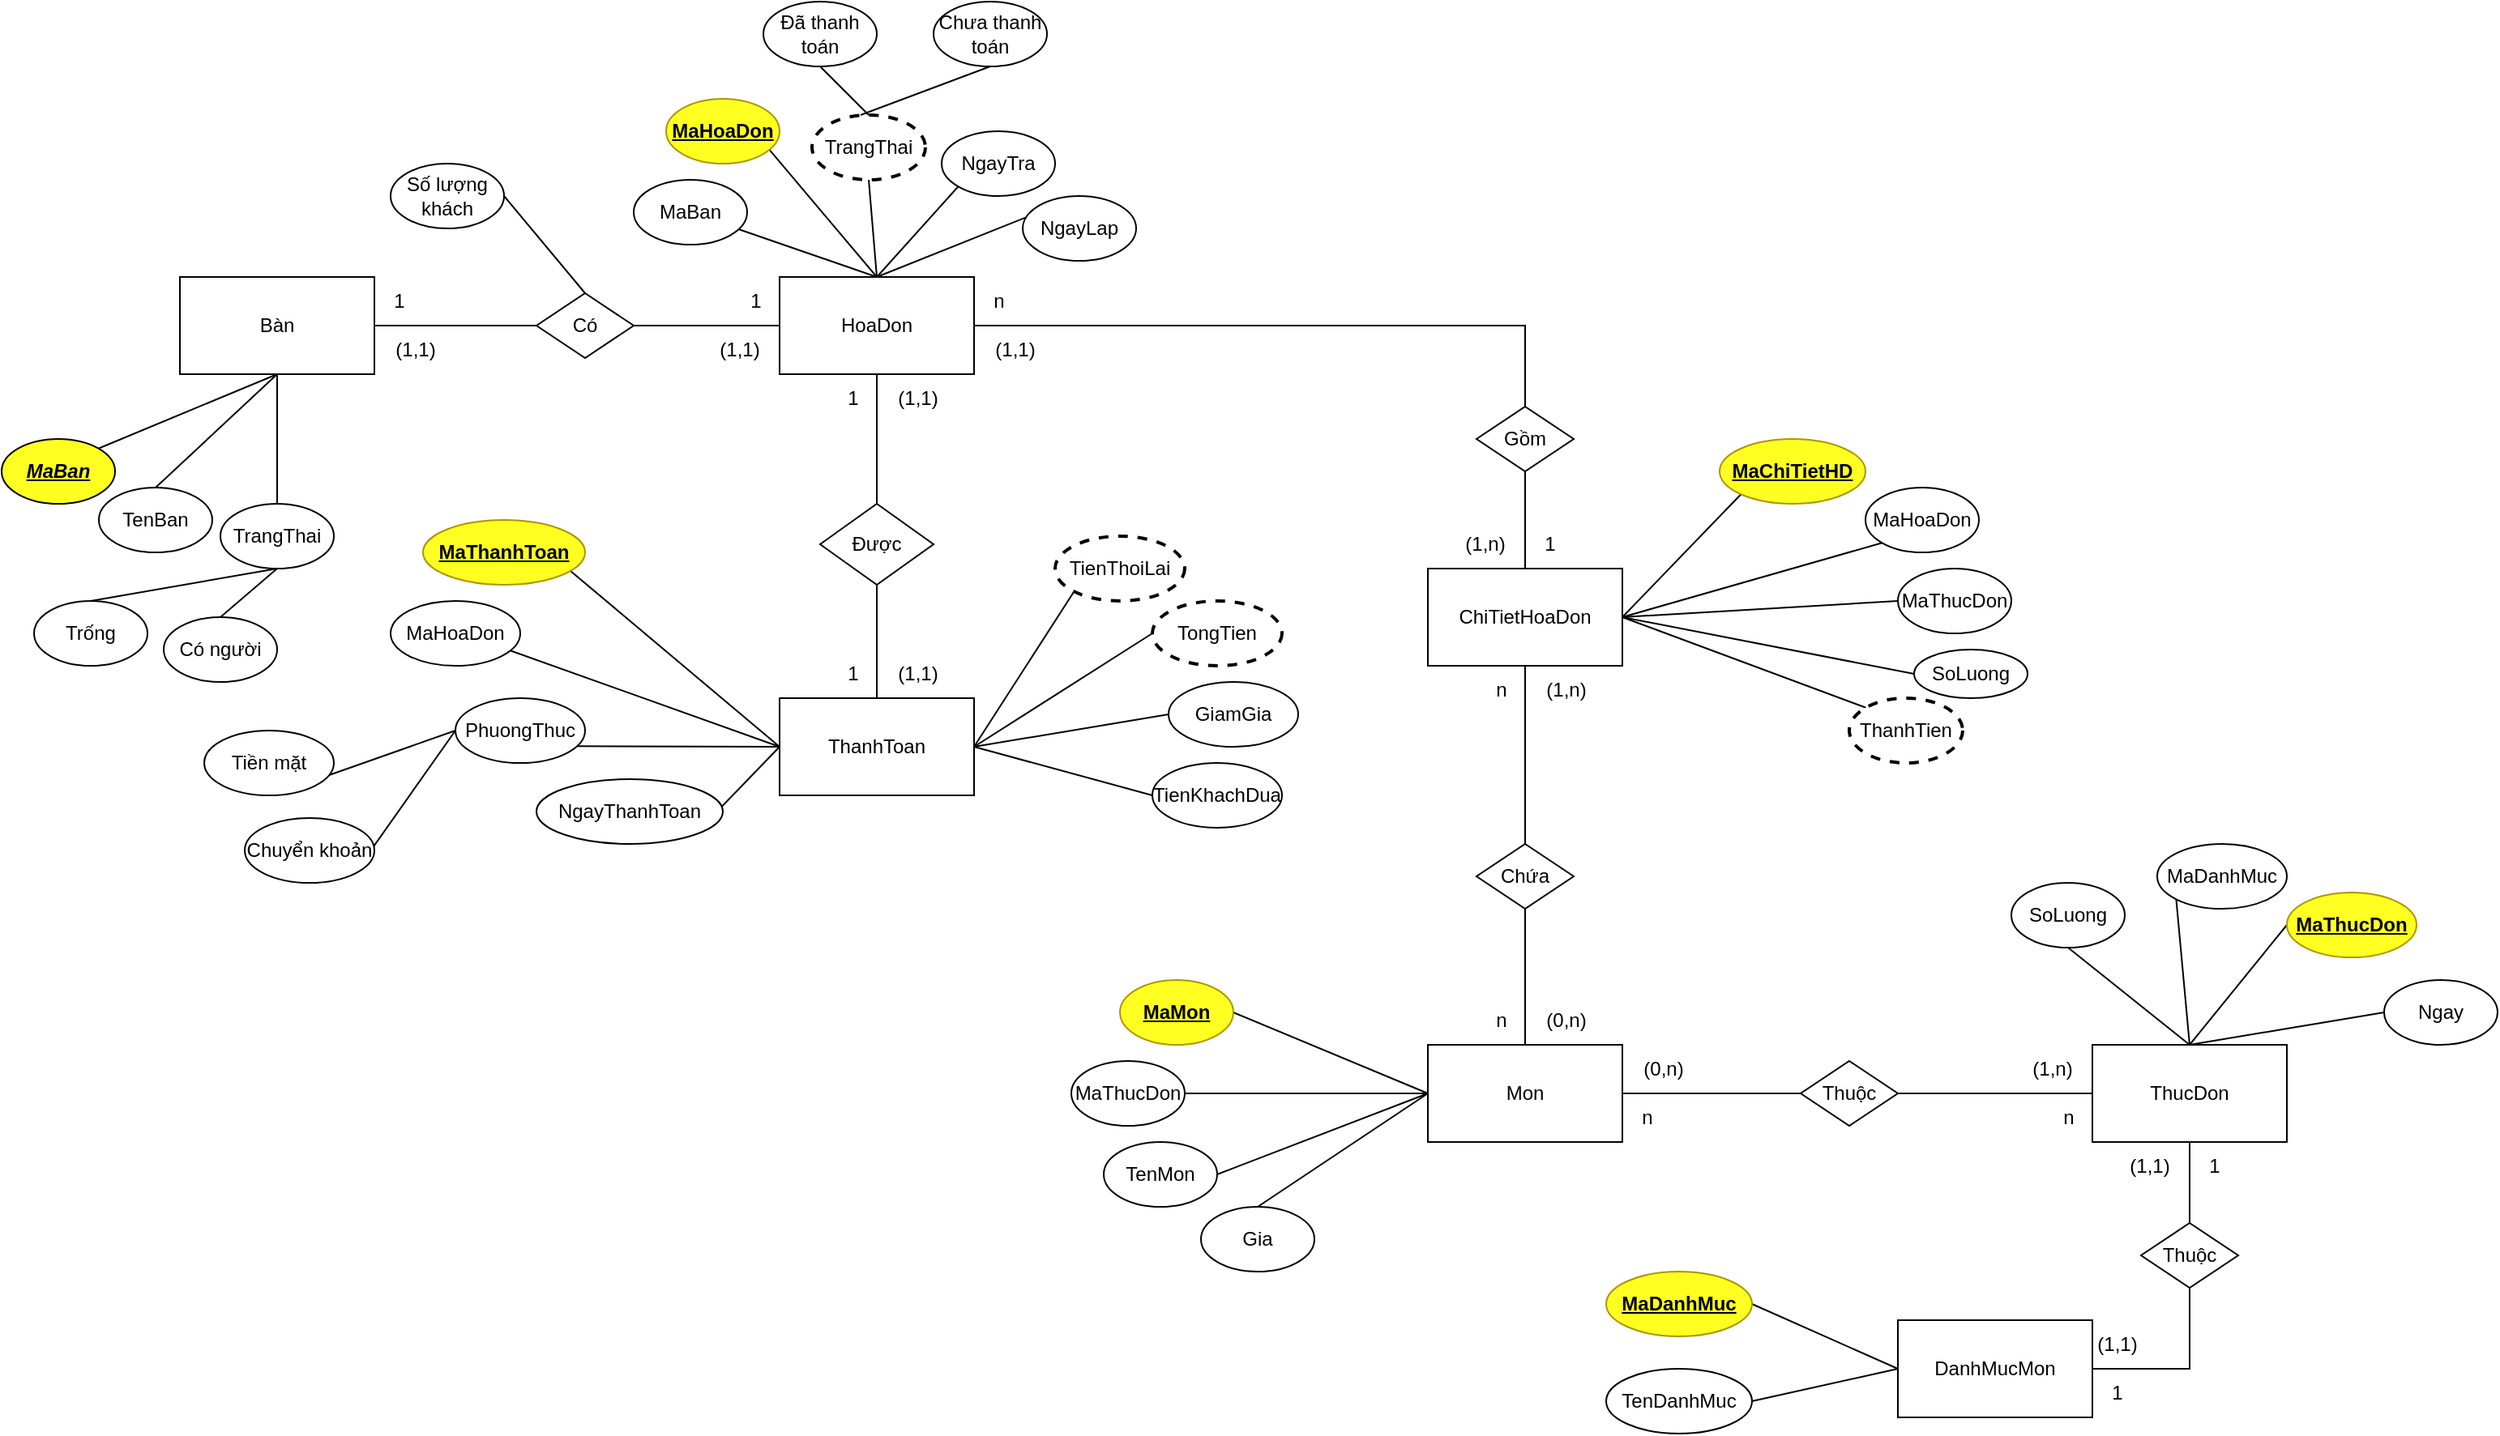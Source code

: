 <mxfile version="23.0.2" type="device">
  <diagram name="Page-1" id="Xj4nP8vIhTjqi70xe3l7">
    <mxGraphModel dx="1295" dy="759" grid="1" gridSize="10" guides="1" tooltips="1" connect="1" arrows="1" fold="1" page="1" pageScale="1" pageWidth="850" pageHeight="1100" math="0" shadow="0">
      <root>
        <mxCell id="0" />
        <mxCell id="1" parent="0" />
        <mxCell id="6CTRthfeu1_IAslyOFGb-1" value="Bàn" style="rounded=0;whiteSpace=wrap;html=1;" vertex="1" parent="1">
          <mxGeometry x="110" y="180" width="120" height="60" as="geometry" />
        </mxCell>
        <mxCell id="6CTRthfeu1_IAslyOFGb-2" value="HoaDon" style="rounded=0;whiteSpace=wrap;html=1;" vertex="1" parent="1">
          <mxGeometry x="480" y="180" width="120" height="60" as="geometry" />
        </mxCell>
        <mxCell id="6CTRthfeu1_IAslyOFGb-3" value="ChiTietHoaDon" style="rounded=0;whiteSpace=wrap;html=1;" vertex="1" parent="1">
          <mxGeometry x="880" y="360" width="120" height="60" as="geometry" />
        </mxCell>
        <mxCell id="6CTRthfeu1_IAslyOFGb-4" value="Mon" style="rounded=0;whiteSpace=wrap;html=1;" vertex="1" parent="1">
          <mxGeometry x="880" y="654" width="120" height="60" as="geometry" />
        </mxCell>
        <mxCell id="6CTRthfeu1_IAslyOFGb-5" value="DanhMucMon" style="rounded=0;whiteSpace=wrap;html=1;" vertex="1" parent="1">
          <mxGeometry x="1170" y="824" width="120" height="60" as="geometry" />
        </mxCell>
        <mxCell id="6CTRthfeu1_IAslyOFGb-6" value="Có" style="rhombus;whiteSpace=wrap;html=1;" vertex="1" parent="1">
          <mxGeometry x="330" y="190" width="60" height="40" as="geometry" />
        </mxCell>
        <mxCell id="6CTRthfeu1_IAslyOFGb-7" value="Gồm" style="rhombus;whiteSpace=wrap;html=1;" vertex="1" parent="1">
          <mxGeometry x="910" y="260" width="60" height="40" as="geometry" />
        </mxCell>
        <mxCell id="6CTRthfeu1_IAslyOFGb-8" value="Chứa" style="rhombus;whiteSpace=wrap;html=1;" vertex="1" parent="1">
          <mxGeometry x="910" y="530" width="60" height="40" as="geometry" />
        </mxCell>
        <mxCell id="6CTRthfeu1_IAslyOFGb-9" value="Thuộc" style="rhombus;whiteSpace=wrap;html=1;" vertex="1" parent="1">
          <mxGeometry x="1110" y="664" width="60" height="40" as="geometry" />
        </mxCell>
        <mxCell id="6CTRthfeu1_IAslyOFGb-10" value="" style="endArrow=none;html=1;rounded=0;entryX=0;entryY=0.5;entryDx=0;entryDy=0;exitX=1;exitY=0.5;exitDx=0;exitDy=0;" edge="1" parent="1" source="6CTRthfeu1_IAslyOFGb-1" target="6CTRthfeu1_IAslyOFGb-6">
          <mxGeometry width="50" height="50" relative="1" as="geometry">
            <mxPoint x="170" y="160" as="sourcePoint" />
            <mxPoint x="170" y="120" as="targetPoint" />
          </mxGeometry>
        </mxCell>
        <mxCell id="6CTRthfeu1_IAslyOFGb-11" value="" style="endArrow=none;html=1;rounded=0;exitX=1;exitY=0.5;exitDx=0;exitDy=0;entryX=0;entryY=0.5;entryDx=0;entryDy=0;" edge="1" parent="1" source="6CTRthfeu1_IAslyOFGb-6" target="6CTRthfeu1_IAslyOFGb-2">
          <mxGeometry width="50" height="50" relative="1" as="geometry">
            <mxPoint x="400" y="230" as="sourcePoint" />
            <mxPoint x="450" y="180" as="targetPoint" />
            <Array as="points" />
          </mxGeometry>
        </mxCell>
        <mxCell id="6CTRthfeu1_IAslyOFGb-12" value="" style="endArrow=none;html=1;rounded=0;exitX=1;exitY=0.5;exitDx=0;exitDy=0;entryX=0.5;entryY=0;entryDx=0;entryDy=0;" edge="1" parent="1" source="6CTRthfeu1_IAslyOFGb-2" target="6CTRthfeu1_IAslyOFGb-7">
          <mxGeometry width="50" height="50" relative="1" as="geometry">
            <mxPoint x="680" y="260" as="sourcePoint" />
            <mxPoint x="850" y="210" as="targetPoint" />
            <Array as="points">
              <mxPoint x="940" y="210" />
            </Array>
          </mxGeometry>
        </mxCell>
        <mxCell id="6CTRthfeu1_IAslyOFGb-13" value="" style="endArrow=none;html=1;rounded=0;entryX=0.5;entryY=1;entryDx=0;entryDy=0;exitX=0.5;exitY=0;exitDx=0;exitDy=0;" edge="1" parent="1" source="6CTRthfeu1_IAslyOFGb-3" target="6CTRthfeu1_IAslyOFGb-7">
          <mxGeometry width="50" height="50" relative="1" as="geometry">
            <mxPoint x="980" y="360" as="sourcePoint" />
            <mxPoint x="980" y="300" as="targetPoint" />
          </mxGeometry>
        </mxCell>
        <mxCell id="6CTRthfeu1_IAslyOFGb-14" value="" style="endArrow=none;html=1;rounded=0;entryX=0.5;entryY=1;entryDx=0;entryDy=0;exitX=0.5;exitY=0;exitDx=0;exitDy=0;" edge="1" parent="1" source="6CTRthfeu1_IAslyOFGb-8" target="6CTRthfeu1_IAslyOFGb-3">
          <mxGeometry width="50" height="50" relative="1" as="geometry">
            <mxPoint x="1000" y="500" as="sourcePoint" />
            <mxPoint x="1050" y="450" as="targetPoint" />
          </mxGeometry>
        </mxCell>
        <mxCell id="6CTRthfeu1_IAslyOFGb-15" value="" style="endArrow=none;html=1;rounded=0;entryX=0.5;entryY=1;entryDx=0;entryDy=0;exitX=0.5;exitY=0;exitDx=0;exitDy=0;" edge="1" parent="1" source="6CTRthfeu1_IAslyOFGb-4" target="6CTRthfeu1_IAslyOFGb-8">
          <mxGeometry width="50" height="50" relative="1" as="geometry">
            <mxPoint x="750" y="634" as="sourcePoint" />
            <mxPoint x="780" y="586" as="targetPoint" />
          </mxGeometry>
        </mxCell>
        <mxCell id="6CTRthfeu1_IAslyOFGb-16" value="" style="endArrow=none;html=1;rounded=0;exitX=1;exitY=0.5;exitDx=0;exitDy=0;entryX=0;entryY=0.5;entryDx=0;entryDy=0;" edge="1" parent="1" source="6CTRthfeu1_IAslyOFGb-4" target="6CTRthfeu1_IAslyOFGb-9">
          <mxGeometry width="50" height="50" relative="1" as="geometry">
            <mxPoint x="970" y="674" as="sourcePoint" />
            <mxPoint x="1020" y="624" as="targetPoint" />
          </mxGeometry>
        </mxCell>
        <mxCell id="6CTRthfeu1_IAslyOFGb-17" value="" style="endArrow=none;html=1;rounded=0;exitX=1;exitY=0.5;exitDx=0;exitDy=0;entryX=0;entryY=0.5;entryDx=0;entryDy=0;" edge="1" parent="1" source="6CTRthfeu1_IAslyOFGb-9" target="6CTRthfeu1_IAslyOFGb-64">
          <mxGeometry width="50" height="50" relative="1" as="geometry">
            <mxPoint x="1170" y="683.5" as="sourcePoint" />
            <mxPoint x="1290" y="684" as="targetPoint" />
          </mxGeometry>
        </mxCell>
        <mxCell id="6CTRthfeu1_IAslyOFGb-18" value="" style="endArrow=none;html=1;rounded=0;entryX=0.5;entryY=1;entryDx=0;entryDy=0;exitX=1;exitY=0;exitDx=0;exitDy=0;" edge="1" parent="1" source="6CTRthfeu1_IAslyOFGb-19" target="6CTRthfeu1_IAslyOFGb-1">
          <mxGeometry width="50" height="50" relative="1" as="geometry">
            <mxPoint x="60" y="140" as="sourcePoint" />
            <mxPoint x="80" y="140" as="targetPoint" />
          </mxGeometry>
        </mxCell>
        <mxCell id="6CTRthfeu1_IAslyOFGb-19" value="&lt;i&gt;&lt;u&gt;MaBan&lt;/u&gt;&lt;/i&gt;" style="ellipse;whiteSpace=wrap;html=1;fontStyle=1;fillColor=#FFFF21;" vertex="1" parent="1">
          <mxGeometry y="280" width="70" height="40" as="geometry" />
        </mxCell>
        <mxCell id="6CTRthfeu1_IAslyOFGb-20" value="" style="endArrow=none;html=1;rounded=0;entryX=0.5;entryY=1;entryDx=0;entryDy=0;exitX=0.5;exitY=0;exitDx=0;exitDy=0;" edge="1" parent="1" source="6CTRthfeu1_IAslyOFGb-21" target="6CTRthfeu1_IAslyOFGb-1">
          <mxGeometry width="50" height="50" relative="1" as="geometry">
            <mxPoint x="30" y="190" as="sourcePoint" />
            <mxPoint x="110" y="230" as="targetPoint" />
          </mxGeometry>
        </mxCell>
        <mxCell id="6CTRthfeu1_IAslyOFGb-21" value="TenBan" style="ellipse;whiteSpace=wrap;html=1;" vertex="1" parent="1">
          <mxGeometry x="60" y="310" width="70" height="40" as="geometry" />
        </mxCell>
        <mxCell id="6CTRthfeu1_IAslyOFGb-22" value="" style="endArrow=none;html=1;rounded=0;entryX=0.5;entryY=1;entryDx=0;entryDy=0;exitX=0.5;exitY=0;exitDx=0;exitDy=0;" edge="1" parent="1" source="6CTRthfeu1_IAslyOFGb-23" target="6CTRthfeu1_IAslyOFGb-1">
          <mxGeometry width="50" height="50" relative="1" as="geometry">
            <mxPoint x="19.749" y="235.858" as="sourcePoint" />
            <mxPoint x="160" y="200" as="targetPoint" />
          </mxGeometry>
        </mxCell>
        <mxCell id="6CTRthfeu1_IAslyOFGb-23" value="TrangThai" style="ellipse;whiteSpace=wrap;html=1;" vertex="1" parent="1">
          <mxGeometry x="135" y="320" width="70" height="40" as="geometry" />
        </mxCell>
        <mxCell id="6CTRthfeu1_IAslyOFGb-24" value="" style="endArrow=none;html=1;rounded=0;exitX=0.888;exitY=0.74;exitDx=0;exitDy=0;exitPerimeter=0;entryX=0.5;entryY=0;entryDx=0;entryDy=0;" edge="1" parent="1" source="6CTRthfeu1_IAslyOFGb-25" target="6CTRthfeu1_IAslyOFGb-2">
          <mxGeometry width="50" height="50" relative="1" as="geometry">
            <mxPoint x="455" y="-140" as="sourcePoint" />
            <mxPoint x="555" y="-40" as="targetPoint" />
          </mxGeometry>
        </mxCell>
        <mxCell id="6CTRthfeu1_IAslyOFGb-25" value="MaBan" style="ellipse;whiteSpace=wrap;html=1;" vertex="1" parent="1">
          <mxGeometry x="390" y="120" width="70" height="40" as="geometry" />
        </mxCell>
        <mxCell id="6CTRthfeu1_IAslyOFGb-26" value="" style="endArrow=none;html=1;rounded=0;exitX=0.888;exitY=0.74;exitDx=0;exitDy=0;exitPerimeter=0;entryX=0.5;entryY=0;entryDx=0;entryDy=0;" edge="1" parent="1" source="6CTRthfeu1_IAslyOFGb-27" target="6CTRthfeu1_IAslyOFGb-2">
          <mxGeometry width="50" height="50" relative="1" as="geometry">
            <mxPoint x="515" y="-170" as="sourcePoint" />
            <mxPoint x="555" y="-40" as="targetPoint" />
          </mxGeometry>
        </mxCell>
        <mxCell id="6CTRthfeu1_IAslyOFGb-27" value="&lt;u&gt;MaHoaDon&lt;/u&gt;" style="ellipse;whiteSpace=wrap;html=1;fillColor=#FFFF21;fontColor=#000000;strokeColor=#B09500;fontStyle=1" vertex="1" parent="1">
          <mxGeometry x="410" y="70" width="70" height="40" as="geometry" />
        </mxCell>
        <mxCell id="6CTRthfeu1_IAslyOFGb-28" value="" style="endArrow=none;html=1;rounded=0;exitX=0.5;exitY=1;exitDx=0;exitDy=0;entryX=0.5;entryY=0;entryDx=0;entryDy=0;" edge="1" parent="1" source="6CTRthfeu1_IAslyOFGb-29" target="6CTRthfeu1_IAslyOFGb-2">
          <mxGeometry width="50" height="50" relative="1" as="geometry">
            <mxPoint x="605" y="-190" as="sourcePoint" />
            <mxPoint x="555" y="-40" as="targetPoint" />
          </mxGeometry>
        </mxCell>
        <mxCell id="6CTRthfeu1_IAslyOFGb-29" value="TrangThai" style="ellipse;whiteSpace=wrap;html=1;dashed=1;strokeWidth=2;" vertex="1" parent="1">
          <mxGeometry x="500" y="80" width="70" height="40" as="geometry" />
        </mxCell>
        <mxCell id="6CTRthfeu1_IAslyOFGb-30" value="" style="endArrow=none;html=1;rounded=0;entryX=0.5;entryY=0;entryDx=0;entryDy=0;exitX=0.5;exitY=0;exitDx=0;exitDy=0;" edge="1" parent="1" source="6CTRthfeu1_IAslyOFGb-31" target="6CTRthfeu1_IAslyOFGb-2">
          <mxGeometry width="50" height="50" relative="1" as="geometry">
            <mxPoint x="785" y="-200" as="sourcePoint" />
            <mxPoint x="555" y="-40" as="targetPoint" />
          </mxGeometry>
        </mxCell>
        <mxCell id="6CTRthfeu1_IAslyOFGb-31" value="NgayLap" style="ellipse;whiteSpace=wrap;html=1;" vertex="1" parent="1">
          <mxGeometry x="630" y="130" width="70" height="40" as="geometry" />
        </mxCell>
        <mxCell id="6CTRthfeu1_IAslyOFGb-32" value="" style="endArrow=none;html=1;rounded=0;entryX=0.5;entryY=0;entryDx=0;entryDy=0;exitX=0;exitY=1;exitDx=0;exitDy=0;" edge="1" parent="1" source="6CTRthfeu1_IAslyOFGb-33" target="6CTRthfeu1_IAslyOFGb-2">
          <mxGeometry width="50" height="50" relative="1" as="geometry">
            <mxPoint x="805" y="-140" as="sourcePoint" />
            <mxPoint x="555" y="-40" as="targetPoint" />
          </mxGeometry>
        </mxCell>
        <mxCell id="6CTRthfeu1_IAslyOFGb-33" value="NgayTra" style="ellipse;whiteSpace=wrap;html=1;" vertex="1" parent="1">
          <mxGeometry x="580" y="90" width="70" height="40" as="geometry" />
        </mxCell>
        <mxCell id="6CTRthfeu1_IAslyOFGb-34" value="" style="endArrow=none;html=1;rounded=0;entryX=1;entryY=0.5;entryDx=0;entryDy=0;exitX=0;exitY=1;exitDx=0;exitDy=0;" edge="1" parent="1" source="6CTRthfeu1_IAslyOFGb-35" target="6CTRthfeu1_IAslyOFGb-3">
          <mxGeometry width="50" height="50" relative="1" as="geometry">
            <mxPoint x="1310" y="360" as="sourcePoint" />
            <mxPoint x="1000" y="370" as="targetPoint" />
          </mxGeometry>
        </mxCell>
        <mxCell id="6CTRthfeu1_IAslyOFGb-35" value="MaHoaDon" style="ellipse;whiteSpace=wrap;html=1;" vertex="1" parent="1">
          <mxGeometry x="1150" y="310" width="70" height="40" as="geometry" />
        </mxCell>
        <mxCell id="6CTRthfeu1_IAslyOFGb-36" value="" style="endArrow=none;html=1;rounded=0;exitX=0;exitY=0.5;exitDx=0;exitDy=0;" edge="1" parent="1" source="6CTRthfeu1_IAslyOFGb-37">
          <mxGeometry width="50" height="50" relative="1" as="geometry">
            <mxPoint x="1200" y="430" as="sourcePoint" />
            <mxPoint x="1000" y="390" as="targetPoint" />
          </mxGeometry>
        </mxCell>
        <mxCell id="6CTRthfeu1_IAslyOFGb-37" value="SoLuong" style="ellipse;whiteSpace=wrap;html=1;" vertex="1" parent="1">
          <mxGeometry x="1180" y="410" width="70" height="30" as="geometry" />
        </mxCell>
        <mxCell id="6CTRthfeu1_IAslyOFGb-38" value="" style="endArrow=none;html=1;rounded=0;entryX=1;entryY=0.5;entryDx=0;entryDy=0;exitX=0;exitY=0.5;exitDx=0;exitDy=0;" edge="1" parent="1" source="6CTRthfeu1_IAslyOFGb-39" target="6CTRthfeu1_IAslyOFGb-3">
          <mxGeometry width="50" height="50" relative="1" as="geometry">
            <mxPoint x="1430" y="370" as="sourcePoint" />
            <mxPoint x="1120" y="380" as="targetPoint" />
          </mxGeometry>
        </mxCell>
        <mxCell id="6CTRthfeu1_IAslyOFGb-39" value="MaThucDon" style="ellipse;whiteSpace=wrap;html=1;" vertex="1" parent="1">
          <mxGeometry x="1170" y="360" width="70" height="40" as="geometry" />
        </mxCell>
        <mxCell id="6CTRthfeu1_IAslyOFGb-40" value="" style="endArrow=none;html=1;rounded=0;exitX=0;exitY=0;exitDx=0;exitDy=0;entryX=1;entryY=0.5;entryDx=0;entryDy=0;" edge="1" parent="1" source="6CTRthfeu1_IAslyOFGb-41" target="6CTRthfeu1_IAslyOFGb-3">
          <mxGeometry width="50" height="50" relative="1" as="geometry">
            <mxPoint x="1340" y="390" as="sourcePoint" />
            <mxPoint x="1030" y="400" as="targetPoint" />
          </mxGeometry>
        </mxCell>
        <mxCell id="6CTRthfeu1_IAslyOFGb-41" value="ThanhTien" style="ellipse;whiteSpace=wrap;html=1;dashed=1;strokeWidth=2;" vertex="1" parent="1">
          <mxGeometry x="1140" y="440" width="70" height="40" as="geometry" />
        </mxCell>
        <mxCell id="6CTRthfeu1_IAslyOFGb-42" value="" style="endArrow=none;html=1;rounded=0;exitX=0;exitY=1;exitDx=0;exitDy=0;" edge="1" parent="1" source="6CTRthfeu1_IAslyOFGb-43">
          <mxGeometry width="50" height="50" relative="1" as="geometry">
            <mxPoint x="1270" y="300" as="sourcePoint" />
            <mxPoint x="1000" y="390" as="targetPoint" />
          </mxGeometry>
        </mxCell>
        <mxCell id="6CTRthfeu1_IAslyOFGb-43" value="&lt;u&gt;MaChiTietHD&lt;/u&gt;" style="ellipse;whiteSpace=wrap;html=1;fillColor=#FFFF21;fontColor=#000000;strokeColor=#B09500;fontStyle=1" vertex="1" parent="1">
          <mxGeometry x="1060" y="280" width="90" height="40" as="geometry" />
        </mxCell>
        <mxCell id="6CTRthfeu1_IAslyOFGb-44" value="" style="endArrow=none;html=1;rounded=0;entryX=0;entryY=0.5;entryDx=0;entryDy=0;exitX=1;exitY=0.5;exitDx=0;exitDy=0;" edge="1" parent="1" source="6CTRthfeu1_IAslyOFGb-45" target="6CTRthfeu1_IAslyOFGb-4">
          <mxGeometry width="50" height="50" relative="1" as="geometry">
            <mxPoint x="769.655" y="638.195" as="sourcePoint" />
            <mxPoint x="570" y="634" as="targetPoint" />
          </mxGeometry>
        </mxCell>
        <mxCell id="6CTRthfeu1_IAslyOFGb-45" value="&lt;u&gt;MaMon&lt;/u&gt;" style="ellipse;whiteSpace=wrap;html=1;fillColor=#FFFF21;fontColor=#000000;strokeColor=#B09500;fontStyle=1" vertex="1" parent="1">
          <mxGeometry x="690" y="614" width="70" height="40" as="geometry" />
        </mxCell>
        <mxCell id="6CTRthfeu1_IAslyOFGb-46" value="" style="endArrow=none;html=1;rounded=0;exitX=1;exitY=0.5;exitDx=0;exitDy=0;" edge="1" parent="1" source="6CTRthfeu1_IAslyOFGb-47">
          <mxGeometry width="50" height="50" relative="1" as="geometry">
            <mxPoint x="935" y="664" as="sourcePoint" />
            <mxPoint x="880" y="684" as="targetPoint" />
          </mxGeometry>
        </mxCell>
        <mxCell id="6CTRthfeu1_IAslyOFGb-47" value="MaThucDon" style="ellipse;whiteSpace=wrap;html=1;" vertex="1" parent="1">
          <mxGeometry x="660" y="664" width="70" height="40" as="geometry" />
        </mxCell>
        <mxCell id="6CTRthfeu1_IAslyOFGb-48" value="" style="endArrow=none;html=1;rounded=0;exitX=1;exitY=0.5;exitDx=0;exitDy=0;" edge="1" parent="1" source="6CTRthfeu1_IAslyOFGb-49">
          <mxGeometry width="50" height="50" relative="1" as="geometry">
            <mxPoint x="930" y="764" as="sourcePoint" />
            <mxPoint x="880" y="684" as="targetPoint" />
          </mxGeometry>
        </mxCell>
        <mxCell id="6CTRthfeu1_IAslyOFGb-49" value="TenMon" style="ellipse;whiteSpace=wrap;html=1;" vertex="1" parent="1">
          <mxGeometry x="680" y="714" width="70" height="40" as="geometry" />
        </mxCell>
        <mxCell id="6CTRthfeu1_IAslyOFGb-50" value="" style="endArrow=none;html=1;rounded=0;exitX=0.5;exitY=0;exitDx=0;exitDy=0;" edge="1" parent="1" source="6CTRthfeu1_IAslyOFGb-51">
          <mxGeometry width="50" height="50" relative="1" as="geometry">
            <mxPoint x="1075" y="784" as="sourcePoint" />
            <mxPoint x="880" y="684" as="targetPoint" />
          </mxGeometry>
        </mxCell>
        <mxCell id="6CTRthfeu1_IAslyOFGb-51" value="Gia" style="ellipse;whiteSpace=wrap;html=1;" vertex="1" parent="1">
          <mxGeometry x="740" y="754" width="70" height="40" as="geometry" />
        </mxCell>
        <mxCell id="6CTRthfeu1_IAslyOFGb-52" value="" style="endArrow=none;html=1;rounded=0;exitX=1;exitY=0.5;exitDx=0;exitDy=0;entryX=0;entryY=0.5;entryDx=0;entryDy=0;" edge="1" parent="1" source="6CTRthfeu1_IAslyOFGb-53" target="6CTRthfeu1_IAslyOFGb-5">
          <mxGeometry width="50" height="50" relative="1" as="geometry">
            <mxPoint x="1003.18" y="839.858" as="sourcePoint" />
            <mxPoint x="1290" y="849" as="targetPoint" />
          </mxGeometry>
        </mxCell>
        <mxCell id="6CTRthfeu1_IAslyOFGb-53" value="TenDanhMuc" style="ellipse;whiteSpace=wrap;html=1;" vertex="1" parent="1">
          <mxGeometry x="990" y="854" width="90" height="40" as="geometry" />
        </mxCell>
        <mxCell id="6CTRthfeu1_IAslyOFGb-54" value="" style="endArrow=none;html=1;rounded=0;exitX=1;exitY=0.5;exitDx=0;exitDy=0;entryX=0;entryY=0.5;entryDx=0;entryDy=0;" edge="1" parent="1" source="6CTRthfeu1_IAslyOFGb-55" target="6CTRthfeu1_IAslyOFGb-5">
          <mxGeometry width="50" height="50" relative="1" as="geometry">
            <mxPoint x="1670.96" y="750" as="sourcePoint" />
            <mxPoint x="1220" y="794" as="targetPoint" />
          </mxGeometry>
        </mxCell>
        <mxCell id="6CTRthfeu1_IAslyOFGb-55" value="&lt;u&gt;MaDanhMuc&lt;/u&gt;" style="ellipse;whiteSpace=wrap;html=1;fillColor=#FFFF21;fontColor=#000000;strokeColor=#B09500;fontStyle=1" vertex="1" parent="1">
          <mxGeometry x="990" y="794" width="90" height="40" as="geometry" />
        </mxCell>
        <mxCell id="6CTRthfeu1_IAslyOFGb-56" value="(1,1)" style="text;html=1;align=center;verticalAlign=middle;resizable=0;points=[];autosize=1;strokeColor=none;fillColor=none;" vertex="1" parent="1">
          <mxGeometry x="430" y="210" width="50" height="30" as="geometry" />
        </mxCell>
        <mxCell id="6CTRthfeu1_IAslyOFGb-57" value="(1,1)" style="text;html=1;align=center;verticalAlign=middle;resizable=0;points=[];autosize=1;strokeColor=none;fillColor=none;" vertex="1" parent="1">
          <mxGeometry x="230" y="210" width="50" height="30" as="geometry" />
        </mxCell>
        <mxCell id="6CTRthfeu1_IAslyOFGb-58" value="(1,1)" style="text;html=1;align=center;verticalAlign=middle;resizable=0;points=[];autosize=1;strokeColor=none;fillColor=none;" vertex="1" parent="1">
          <mxGeometry x="600" y="210" width="50" height="30" as="geometry" />
        </mxCell>
        <mxCell id="6CTRthfeu1_IAslyOFGb-59" value="(1,n)" style="text;html=1;align=center;verticalAlign=middle;resizable=0;points=[];autosize=1;strokeColor=none;fillColor=none;" vertex="1" parent="1">
          <mxGeometry x="890" y="330" width="50" height="30" as="geometry" />
        </mxCell>
        <mxCell id="6CTRthfeu1_IAslyOFGb-60" value="(1,n)" style="text;html=1;align=center;verticalAlign=middle;resizable=0;points=[];autosize=1;strokeColor=none;fillColor=none;" vertex="1" parent="1">
          <mxGeometry x="940" y="420" width="50" height="30" as="geometry" />
        </mxCell>
        <mxCell id="6CTRthfeu1_IAslyOFGb-61" value="(0,n)" style="text;html=1;align=center;verticalAlign=middle;resizable=0;points=[];autosize=1;strokeColor=none;fillColor=none;" vertex="1" parent="1">
          <mxGeometry x="940" y="624" width="50" height="30" as="geometry" />
        </mxCell>
        <mxCell id="6CTRthfeu1_IAslyOFGb-62" value="(0,n)" style="text;html=1;align=center;verticalAlign=middle;resizable=0;points=[];autosize=1;strokeColor=none;fillColor=none;" vertex="1" parent="1">
          <mxGeometry x="1000" y="654" width="50" height="30" as="geometry" />
        </mxCell>
        <mxCell id="6CTRthfeu1_IAslyOFGb-63" value="(1,n)" style="text;html=1;align=center;verticalAlign=middle;resizable=0;points=[];autosize=1;strokeColor=none;fillColor=none;" vertex="1" parent="1">
          <mxGeometry x="1240" y="654" width="50" height="30" as="geometry" />
        </mxCell>
        <mxCell id="6CTRthfeu1_IAslyOFGb-64" value="ThucDon" style="rounded=0;whiteSpace=wrap;html=1;" vertex="1" parent="1">
          <mxGeometry x="1290" y="654" width="120" height="60" as="geometry" />
        </mxCell>
        <mxCell id="6CTRthfeu1_IAslyOFGb-65" value="" style="endArrow=none;html=1;rounded=0;entryX=0.5;entryY=0;entryDx=0;entryDy=0;exitX=0;exitY=0.5;exitDx=0;exitDy=0;" edge="1" parent="1" source="6CTRthfeu1_IAslyOFGb-68" target="6CTRthfeu1_IAslyOFGb-64">
          <mxGeometry width="50" height="50" relative="1" as="geometry">
            <mxPoint x="1320" y="594" as="sourcePoint" />
            <mxPoint x="870" y="514" as="targetPoint" />
          </mxGeometry>
        </mxCell>
        <mxCell id="6CTRthfeu1_IAslyOFGb-66" value="MaDanhMuc" style="ellipse;whiteSpace=wrap;html=1;" vertex="1" parent="1">
          <mxGeometry x="1330" y="530" width="80" height="40" as="geometry" />
        </mxCell>
        <mxCell id="6CTRthfeu1_IAslyOFGb-67" value="" style="endArrow=none;html=1;rounded=0;exitX=0;exitY=1;exitDx=0;exitDy=0;entryX=0.5;entryY=0;entryDx=0;entryDy=0;" edge="1" parent="1" source="6CTRthfeu1_IAslyOFGb-66" target="6CTRthfeu1_IAslyOFGb-64">
          <mxGeometry width="50" height="50" relative="1" as="geometry">
            <mxPoint x="1243.12" y="566" as="sourcePoint" />
            <mxPoint x="1180" y="564" as="targetPoint" />
          </mxGeometry>
        </mxCell>
        <mxCell id="6CTRthfeu1_IAslyOFGb-68" value="&lt;u&gt;MaThucDon&lt;/u&gt;" style="ellipse;whiteSpace=wrap;html=1;fillColor=#FFFF21;fontColor=#000000;strokeColor=#B09500;fontStyle=1" vertex="1" parent="1">
          <mxGeometry x="1410" y="560" width="80" height="40" as="geometry" />
        </mxCell>
        <mxCell id="6CTRthfeu1_IAslyOFGb-69" value="" style="endArrow=none;html=1;rounded=0;exitX=0.5;exitY=1;exitDx=0;exitDy=0;entryX=0.5;entryY=0;entryDx=0;entryDy=0;" edge="1" parent="1" source="6CTRthfeu1_IAslyOFGb-70" target="6CTRthfeu1_IAslyOFGb-64">
          <mxGeometry width="50" height="50" relative="1" as="geometry">
            <mxPoint x="1165" y="574" as="sourcePoint" />
            <mxPoint x="1350" y="650" as="targetPoint" />
          </mxGeometry>
        </mxCell>
        <mxCell id="6CTRthfeu1_IAslyOFGb-70" value="SoLuong" style="ellipse;whiteSpace=wrap;html=1;" vertex="1" parent="1">
          <mxGeometry x="1240" y="554" width="70" height="40" as="geometry" />
        </mxCell>
        <mxCell id="6CTRthfeu1_IAslyOFGb-71" value="" style="endArrow=none;html=1;rounded=0;exitX=0;exitY=0.5;exitDx=0;exitDy=0;entryX=0.5;entryY=0;entryDx=0;entryDy=0;" edge="1" parent="1" source="6CTRthfeu1_IAslyOFGb-72" target="6CTRthfeu1_IAslyOFGb-64">
          <mxGeometry width="50" height="50" relative="1" as="geometry">
            <mxPoint x="1525" y="674" as="sourcePoint" />
            <mxPoint x="1330" y="574" as="targetPoint" />
          </mxGeometry>
        </mxCell>
        <mxCell id="6CTRthfeu1_IAslyOFGb-72" value="Ngay" style="ellipse;whiteSpace=wrap;html=1;" vertex="1" parent="1">
          <mxGeometry x="1470" y="614" width="70" height="40" as="geometry" />
        </mxCell>
        <mxCell id="6CTRthfeu1_IAslyOFGb-73" value="Thuộc" style="rhombus;whiteSpace=wrap;html=1;" vertex="1" parent="1">
          <mxGeometry x="1320" y="764" width="60" height="40" as="geometry" />
        </mxCell>
        <mxCell id="6CTRthfeu1_IAslyOFGb-74" value="" style="endArrow=none;html=1;rounded=0;entryX=0.5;entryY=1;entryDx=0;entryDy=0;exitX=0.5;exitY=0;exitDx=0;exitDy=0;" edge="1" parent="1" source="6CTRthfeu1_IAslyOFGb-73" target="6CTRthfeu1_IAslyOFGb-64">
          <mxGeometry width="50" height="50" relative="1" as="geometry">
            <mxPoint x="1440" y="834" as="sourcePoint" />
            <mxPoint x="1490" y="784" as="targetPoint" />
          </mxGeometry>
        </mxCell>
        <mxCell id="6CTRthfeu1_IAslyOFGb-75" value="" style="endArrow=none;html=1;rounded=0;entryX=0.5;entryY=1;entryDx=0;entryDy=0;exitX=1;exitY=0.5;exitDx=0;exitDy=0;" edge="1" parent="1" source="6CTRthfeu1_IAslyOFGb-5" target="6CTRthfeu1_IAslyOFGb-73">
          <mxGeometry width="50" height="50" relative="1" as="geometry">
            <mxPoint x="1349" y="879" as="sourcePoint" />
            <mxPoint x="1349" y="829" as="targetPoint" />
            <Array as="points">
              <mxPoint x="1350" y="854" />
            </Array>
          </mxGeometry>
        </mxCell>
        <mxCell id="6CTRthfeu1_IAslyOFGb-76" value="Được" style="rhombus;whiteSpace=wrap;html=1;" vertex="1" parent="1">
          <mxGeometry x="505" y="320" width="70" height="50" as="geometry" />
        </mxCell>
        <mxCell id="6CTRthfeu1_IAslyOFGb-77" value="ThanhToan" style="rounded=0;whiteSpace=wrap;html=1;" vertex="1" parent="1">
          <mxGeometry x="480" y="440" width="120" height="60" as="geometry" />
        </mxCell>
        <mxCell id="6CTRthfeu1_IAslyOFGb-78" value="" style="endArrow=none;html=1;rounded=0;entryX=0.5;entryY=1;entryDx=0;entryDy=0;exitX=0.5;exitY=0;exitDx=0;exitDy=0;" edge="1" parent="1" source="6CTRthfeu1_IAslyOFGb-76" target="6CTRthfeu1_IAslyOFGb-2">
          <mxGeometry width="50" height="50" relative="1" as="geometry">
            <mxPoint x="520" y="320" as="sourcePoint" />
            <mxPoint x="570" y="270" as="targetPoint" />
          </mxGeometry>
        </mxCell>
        <mxCell id="6CTRthfeu1_IAslyOFGb-79" value="" style="endArrow=none;html=1;rounded=0;entryX=0.5;entryY=1;entryDx=0;entryDy=0;exitX=0.5;exitY=0;exitDx=0;exitDy=0;" edge="1" parent="1" source="6CTRthfeu1_IAslyOFGb-77" target="6CTRthfeu1_IAslyOFGb-76">
          <mxGeometry width="50" height="50" relative="1" as="geometry">
            <mxPoint x="540" y="440" as="sourcePoint" />
            <mxPoint x="590" y="390" as="targetPoint" />
          </mxGeometry>
        </mxCell>
        <mxCell id="6CTRthfeu1_IAslyOFGb-80" value="" style="endArrow=none;html=1;rounded=0;exitX=0.888;exitY=0.74;exitDx=0;exitDy=0;exitPerimeter=0;entryX=0;entryY=0.5;entryDx=0;entryDy=0;" edge="1" parent="1" source="6CTRthfeu1_IAslyOFGb-81" target="6CTRthfeu1_IAslyOFGb-77">
          <mxGeometry width="50" height="50" relative="1" as="geometry">
            <mxPoint x="400" y="244" as="sourcePoint" />
            <mxPoint x="425" y="594" as="targetPoint" />
          </mxGeometry>
        </mxCell>
        <mxCell id="6CTRthfeu1_IAslyOFGb-81" value="&lt;u&gt;MaThanhToan&lt;/u&gt;" style="ellipse;whiteSpace=wrap;html=1;fillColor=#FFFF21;fontColor=#000000;strokeColor=#B09500;fontStyle=1" vertex="1" parent="1">
          <mxGeometry x="260" y="330" width="100" height="40" as="geometry" />
        </mxCell>
        <mxCell id="6CTRthfeu1_IAslyOFGb-82" value="" style="endArrow=none;html=1;rounded=0;exitX=0.888;exitY=0.74;exitDx=0;exitDy=0;exitPerimeter=0;" edge="1" parent="1" source="6CTRthfeu1_IAslyOFGb-83">
          <mxGeometry width="50" height="50" relative="1" as="geometry">
            <mxPoint x="410" y="334" as="sourcePoint" />
            <mxPoint x="480" y="470" as="targetPoint" />
          </mxGeometry>
        </mxCell>
        <mxCell id="6CTRthfeu1_IAslyOFGb-83" value="MaHoaDon" style="ellipse;whiteSpace=wrap;html=1;" vertex="1" parent="1">
          <mxGeometry x="240" y="380" width="80" height="40" as="geometry" />
        </mxCell>
        <mxCell id="6CTRthfeu1_IAslyOFGb-84" value="" style="endArrow=none;html=1;rounded=0;exitX=0.888;exitY=0.74;exitDx=0;exitDy=0;exitPerimeter=0;" edge="1" parent="1" source="6CTRthfeu1_IAslyOFGb-85">
          <mxGeometry width="50" height="50" relative="1" as="geometry">
            <mxPoint x="465" y="393" as="sourcePoint" />
            <mxPoint x="480" y="470" as="targetPoint" />
          </mxGeometry>
        </mxCell>
        <mxCell id="6CTRthfeu1_IAslyOFGb-85" value="PhuongThuc" style="ellipse;whiteSpace=wrap;html=1;" vertex="1" parent="1">
          <mxGeometry x="280" y="440" width="80" height="40" as="geometry" />
        </mxCell>
        <mxCell id="6CTRthfeu1_IAslyOFGb-86" value="" style="endArrow=none;html=1;rounded=0;exitX=0;exitY=0.5;exitDx=0;exitDy=0;entryX=1;entryY=0.5;entryDx=0;entryDy=0;" edge="1" parent="1" source="6CTRthfeu1_IAslyOFGb-87" target="6CTRthfeu1_IAslyOFGb-77">
          <mxGeometry width="50" height="50" relative="1" as="geometry">
            <mxPoint x="290" y="433" as="sourcePoint" />
            <mxPoint x="360" y="569" as="targetPoint" />
          </mxGeometry>
        </mxCell>
        <mxCell id="6CTRthfeu1_IAslyOFGb-87" value="TongTien" style="ellipse;whiteSpace=wrap;html=1;dashed=1;strokeWidth=2;" vertex="1" parent="1">
          <mxGeometry x="710" y="380" width="80" height="40" as="geometry" />
        </mxCell>
        <mxCell id="6CTRthfeu1_IAslyOFGb-88" value="" style="endArrow=none;html=1;rounded=0;exitX=0.888;exitY=0.74;exitDx=0;exitDy=0;exitPerimeter=0;entryX=0;entryY=0.5;entryDx=0;entryDy=0;" edge="1" parent="1" source="6CTRthfeu1_IAslyOFGb-89" target="6CTRthfeu1_IAslyOFGb-77">
          <mxGeometry width="50" height="50" relative="1" as="geometry">
            <mxPoint x="435" y="478" as="sourcePoint" />
            <mxPoint x="505" y="614" as="targetPoint" />
          </mxGeometry>
        </mxCell>
        <mxCell id="6CTRthfeu1_IAslyOFGb-89" value="NgayThanhToan" style="ellipse;whiteSpace=wrap;html=1;" vertex="1" parent="1">
          <mxGeometry x="330" y="490" width="115" height="40" as="geometry" />
        </mxCell>
        <mxCell id="6CTRthfeu1_IAslyOFGb-90" value="" style="endArrow=none;html=1;rounded=0;exitX=0;exitY=0.5;exitDx=0;exitDy=0;entryX=1;entryY=0.5;entryDx=0;entryDy=0;" edge="1" parent="1" source="6CTRthfeu1_IAslyOFGb-91" target="6CTRthfeu1_IAslyOFGb-77">
          <mxGeometry width="50" height="50" relative="1" as="geometry">
            <mxPoint x="200" y="378" as="sourcePoint" />
            <mxPoint x="270" y="514" as="targetPoint" />
          </mxGeometry>
        </mxCell>
        <mxCell id="6CTRthfeu1_IAslyOFGb-91" value="GiamGia" style="ellipse;whiteSpace=wrap;html=1;" vertex="1" parent="1">
          <mxGeometry x="720" y="430" width="80" height="40" as="geometry" />
        </mxCell>
        <mxCell id="6CTRthfeu1_IAslyOFGb-92" value="" style="endArrow=none;html=1;rounded=0;exitX=0;exitY=0.5;exitDx=0;exitDy=0;entryX=1;entryY=0.5;entryDx=0;entryDy=0;" edge="1" parent="1" source="6CTRthfeu1_IAslyOFGb-93" target="6CTRthfeu1_IAslyOFGb-77">
          <mxGeometry width="50" height="50" relative="1" as="geometry">
            <mxPoint x="180" y="304" as="sourcePoint" />
            <mxPoint x="540" y="500" as="targetPoint" />
          </mxGeometry>
        </mxCell>
        <mxCell id="6CTRthfeu1_IAslyOFGb-93" value="TienKhachDua" style="ellipse;whiteSpace=wrap;html=1;" vertex="1" parent="1">
          <mxGeometry x="710" y="480" width="80" height="40" as="geometry" />
        </mxCell>
        <mxCell id="6CTRthfeu1_IAslyOFGb-94" value="" style="endArrow=none;html=1;rounded=0;exitX=0;exitY=1;exitDx=0;exitDy=0;entryX=1;entryY=0.5;entryDx=0;entryDy=0;" edge="1" parent="1" source="6CTRthfeu1_IAslyOFGb-95" target="6CTRthfeu1_IAslyOFGb-77">
          <mxGeometry width="50" height="50" relative="1" as="geometry">
            <mxPoint x="620" y="368" as="sourcePoint" />
            <mxPoint x="690" y="504" as="targetPoint" />
          </mxGeometry>
        </mxCell>
        <mxCell id="6CTRthfeu1_IAslyOFGb-95" value="TienThoiLai" style="ellipse;whiteSpace=wrap;html=1;dashed=1;strokeWidth=2;" vertex="1" parent="1">
          <mxGeometry x="650" y="340" width="80" height="40" as="geometry" />
        </mxCell>
        <mxCell id="6CTRthfeu1_IAslyOFGb-96" value="(1,1)" style="text;html=1;align=center;verticalAlign=middle;resizable=0;points=[];autosize=1;strokeColor=none;fillColor=none;" vertex="1" parent="1">
          <mxGeometry x="540" y="240" width="50" height="30" as="geometry" />
        </mxCell>
        <mxCell id="6CTRthfeu1_IAslyOFGb-97" value="(1,1)" style="text;html=1;align=center;verticalAlign=middle;resizable=0;points=[];autosize=1;strokeColor=none;fillColor=none;" vertex="1" parent="1">
          <mxGeometry x="540" y="410" width="50" height="30" as="geometry" />
        </mxCell>
        <mxCell id="6CTRthfeu1_IAslyOFGb-98" value="(1,1)" style="text;html=1;align=center;verticalAlign=middle;resizable=0;points=[];autosize=1;strokeColor=none;fillColor=none;" vertex="1" parent="1">
          <mxGeometry x="1300" y="714" width="50" height="30" as="geometry" />
        </mxCell>
        <mxCell id="6CTRthfeu1_IAslyOFGb-99" value="(1,1)" style="text;html=1;align=center;verticalAlign=middle;resizable=0;points=[];autosize=1;strokeColor=none;fillColor=none;" vertex="1" parent="1">
          <mxGeometry x="1280" y="824" width="50" height="30" as="geometry" />
        </mxCell>
        <mxCell id="6CTRthfeu1_IAslyOFGb-100" value="" style="endArrow=none;html=1;rounded=0;entryX=0.5;entryY=1;entryDx=0;entryDy=0;exitX=0.5;exitY=0;exitDx=0;exitDy=0;" edge="1" parent="1" source="6CTRthfeu1_IAslyOFGb-101" target="6CTRthfeu1_IAslyOFGb-23">
          <mxGeometry width="50" height="50" relative="1" as="geometry">
            <mxPoint x="110" y="400" as="sourcePoint" />
            <mxPoint x="94.38" y="390" as="targetPoint" />
          </mxGeometry>
        </mxCell>
        <mxCell id="6CTRthfeu1_IAslyOFGb-101" value="Trống" style="ellipse;whiteSpace=wrap;html=1;" vertex="1" parent="1">
          <mxGeometry x="20" y="380" width="70" height="40" as="geometry" />
        </mxCell>
        <mxCell id="6CTRthfeu1_IAslyOFGb-102" value="Có người" style="ellipse;whiteSpace=wrap;html=1;" vertex="1" parent="1">
          <mxGeometry x="100" y="390" width="70" height="40" as="geometry" />
        </mxCell>
        <mxCell id="6CTRthfeu1_IAslyOFGb-103" value="" style="endArrow=none;html=1;rounded=0;entryX=0.5;entryY=1;entryDx=0;entryDy=0;exitX=0.5;exitY=0;exitDx=0;exitDy=0;" edge="1" parent="1" source="6CTRthfeu1_IAslyOFGb-102" target="6CTRthfeu1_IAslyOFGb-23">
          <mxGeometry width="50" height="50" relative="1" as="geometry">
            <mxPoint x="60" y="390" as="sourcePoint" />
            <mxPoint x="175" y="370" as="targetPoint" />
          </mxGeometry>
        </mxCell>
        <mxCell id="6CTRthfeu1_IAslyOFGb-104" value="" style="endArrow=none;html=1;rounded=0;exitX=0.888;exitY=0.74;exitDx=0;exitDy=0;exitPerimeter=0;entryX=0;entryY=0.5;entryDx=0;entryDy=0;" edge="1" source="6CTRthfeu1_IAslyOFGb-105" parent="1" target="6CTRthfeu1_IAslyOFGb-85">
          <mxGeometry width="50" height="50" relative="1" as="geometry">
            <mxPoint x="305" y="423" as="sourcePoint" />
            <mxPoint x="320" y="500" as="targetPoint" />
          </mxGeometry>
        </mxCell>
        <mxCell id="6CTRthfeu1_IAslyOFGb-105" value="Tiền mặt" style="ellipse;whiteSpace=wrap;html=1;" vertex="1" parent="1">
          <mxGeometry x="125" y="460" width="80" height="40" as="geometry" />
        </mxCell>
        <mxCell id="6CTRthfeu1_IAslyOFGb-106" value="" style="endArrow=none;html=1;rounded=0;exitX=0.888;exitY=0.74;exitDx=0;exitDy=0;exitPerimeter=0;entryX=0;entryY=0.5;entryDx=0;entryDy=0;" edge="1" source="6CTRthfeu1_IAslyOFGb-107" parent="1" target="6CTRthfeu1_IAslyOFGb-85">
          <mxGeometry width="50" height="50" relative="1" as="geometry">
            <mxPoint x="285" y="453" as="sourcePoint" />
            <mxPoint x="300" y="530" as="targetPoint" />
          </mxGeometry>
        </mxCell>
        <mxCell id="6CTRthfeu1_IAslyOFGb-107" value="Chuyển khoản" style="ellipse;whiteSpace=wrap;html=1;" vertex="1" parent="1">
          <mxGeometry x="150" y="514" width="80" height="40" as="geometry" />
        </mxCell>
        <mxCell id="6CTRthfeu1_IAslyOFGb-108" value="" style="endArrow=none;html=1;rounded=0;exitX=0.5;exitY=1;exitDx=0;exitDy=0;entryX=0.5;entryY=0;entryDx=0;entryDy=0;" edge="1" source="6CTRthfeu1_IAslyOFGb-109" parent="1" target="6CTRthfeu1_IAslyOFGb-29">
          <mxGeometry width="50" height="50" relative="1" as="geometry">
            <mxPoint x="595" y="-220" as="sourcePoint" />
            <mxPoint x="530" y="150" as="targetPoint" />
          </mxGeometry>
        </mxCell>
        <mxCell id="6CTRthfeu1_IAslyOFGb-109" value="Đã thanh toán" style="ellipse;whiteSpace=wrap;html=1;" vertex="1" parent="1">
          <mxGeometry x="470" y="10" width="70" height="40" as="geometry" />
        </mxCell>
        <mxCell id="6CTRthfeu1_IAslyOFGb-110" value="" style="endArrow=none;html=1;rounded=0;exitX=0.5;exitY=1;exitDx=0;exitDy=0;" edge="1" source="6CTRthfeu1_IAslyOFGb-111" parent="1">
          <mxGeometry width="50" height="50" relative="1" as="geometry">
            <mxPoint x="705" y="-220" as="sourcePoint" />
            <mxPoint x="530" y="80" as="targetPoint" />
          </mxGeometry>
        </mxCell>
        <mxCell id="6CTRthfeu1_IAslyOFGb-111" value="Chưa thanh toán" style="ellipse;whiteSpace=wrap;html=1;" vertex="1" parent="1">
          <mxGeometry x="575" y="10" width="70" height="40" as="geometry" />
        </mxCell>
        <mxCell id="6CTRthfeu1_IAslyOFGb-112" value="" style="endArrow=none;html=1;rounded=0;exitX=0.5;exitY=0;exitDx=0;exitDy=0;entryX=1;entryY=0.5;entryDx=0;entryDy=0;" edge="1" parent="1" source="6CTRthfeu1_IAslyOFGb-6" target="6CTRthfeu1_IAslyOFGb-115">
          <mxGeometry width="50" height="50" relative="1" as="geometry">
            <mxPoint x="240" y="130" as="sourcePoint" />
            <mxPoint x="310" y="130" as="targetPoint" />
          </mxGeometry>
        </mxCell>
        <mxCell id="6CTRthfeu1_IAslyOFGb-115" value="Số lượng khách" style="ellipse;whiteSpace=wrap;html=1;" vertex="1" parent="1">
          <mxGeometry x="240" y="110" width="70" height="40" as="geometry" />
        </mxCell>
        <mxCell id="6CTRthfeu1_IAslyOFGb-116" value="1" style="text;html=1;align=center;verticalAlign=middle;resizable=0;points=[];autosize=1;strokeColor=none;fillColor=none;" vertex="1" parent="1">
          <mxGeometry x="450" y="180" width="30" height="30" as="geometry" />
        </mxCell>
        <mxCell id="6CTRthfeu1_IAslyOFGb-117" value="1" style="text;html=1;align=center;verticalAlign=middle;resizable=0;points=[];autosize=1;strokeColor=none;fillColor=none;" vertex="1" parent="1">
          <mxGeometry x="230" y="180" width="30" height="30" as="geometry" />
        </mxCell>
        <mxCell id="6CTRthfeu1_IAslyOFGb-118" value="1" style="text;html=1;align=center;verticalAlign=middle;resizable=0;points=[];autosize=1;strokeColor=none;fillColor=none;" vertex="1" parent="1">
          <mxGeometry x="510" y="240" width="30" height="30" as="geometry" />
        </mxCell>
        <mxCell id="6CTRthfeu1_IAslyOFGb-119" value="1" style="text;html=1;align=center;verticalAlign=middle;resizable=0;points=[];autosize=1;strokeColor=none;fillColor=none;" vertex="1" parent="1">
          <mxGeometry x="510" y="410" width="30" height="30" as="geometry" />
        </mxCell>
        <mxCell id="6CTRthfeu1_IAslyOFGb-120" value="n" style="text;html=1;align=center;verticalAlign=middle;resizable=0;points=[];autosize=1;strokeColor=none;fillColor=none;" vertex="1" parent="1">
          <mxGeometry x="600" y="180" width="30" height="30" as="geometry" />
        </mxCell>
        <mxCell id="6CTRthfeu1_IAslyOFGb-121" value="1" style="text;html=1;align=center;verticalAlign=middle;resizable=0;points=[];autosize=1;strokeColor=none;fillColor=none;" vertex="1" parent="1">
          <mxGeometry x="940" y="330" width="30" height="30" as="geometry" />
        </mxCell>
        <mxCell id="6CTRthfeu1_IAslyOFGb-123" value="n" style="text;html=1;align=center;verticalAlign=middle;resizable=0;points=[];autosize=1;strokeColor=none;fillColor=none;" vertex="1" parent="1">
          <mxGeometry x="910" y="624" width="30" height="30" as="geometry" />
        </mxCell>
        <mxCell id="6CTRthfeu1_IAslyOFGb-124" value="n" style="text;html=1;align=center;verticalAlign=middle;resizable=0;points=[];autosize=1;strokeColor=none;fillColor=none;" vertex="1" parent="1">
          <mxGeometry x="910" y="420" width="30" height="30" as="geometry" />
        </mxCell>
        <mxCell id="6CTRthfeu1_IAslyOFGb-125" value="n" style="text;html=1;align=center;verticalAlign=middle;resizable=0;points=[];autosize=1;strokeColor=none;fillColor=none;" vertex="1" parent="1">
          <mxGeometry x="1260" y="684" width="30" height="30" as="geometry" />
        </mxCell>
        <mxCell id="6CTRthfeu1_IAslyOFGb-126" value="n" style="text;html=1;align=center;verticalAlign=middle;resizable=0;points=[];autosize=1;strokeColor=none;fillColor=none;" vertex="1" parent="1">
          <mxGeometry x="1000" y="684" width="30" height="30" as="geometry" />
        </mxCell>
        <mxCell id="6CTRthfeu1_IAslyOFGb-127" value="1" style="text;html=1;align=center;verticalAlign=middle;resizable=0;points=[];autosize=1;strokeColor=none;fillColor=none;" vertex="1" parent="1">
          <mxGeometry x="1350" y="714" width="30" height="30" as="geometry" />
        </mxCell>
        <mxCell id="6CTRthfeu1_IAslyOFGb-128" value="1" style="text;html=1;align=center;verticalAlign=middle;resizable=0;points=[];autosize=1;strokeColor=none;fillColor=none;" vertex="1" parent="1">
          <mxGeometry x="1290" y="854" width="30" height="30" as="geometry" />
        </mxCell>
      </root>
    </mxGraphModel>
  </diagram>
</mxfile>
